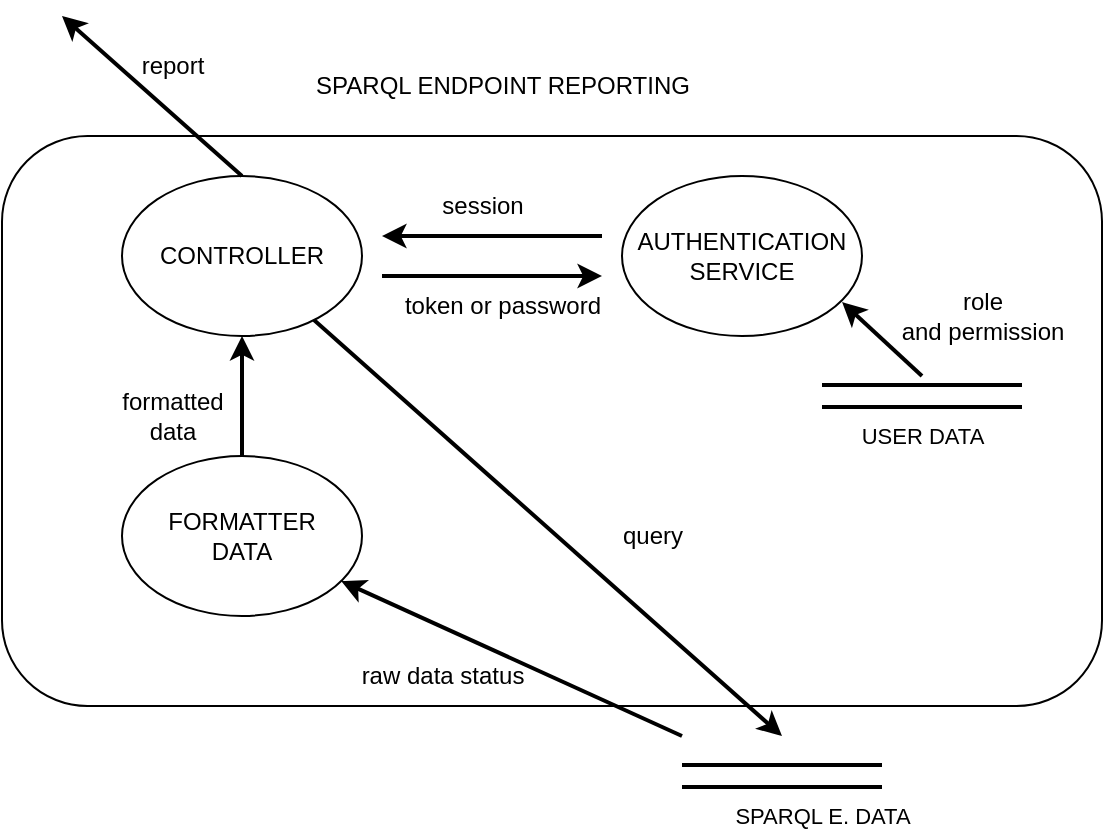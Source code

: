 <mxfile version="20.3.0" type="device"><diagram id="rkX4z0KOLBxQZKT3Q8tU" name="Pagina-1"><mxGraphModel dx="1422" dy="861" grid="1" gridSize="10" guides="1" tooltips="1" connect="1" arrows="1" fold="1" page="0" pageScale="1" pageWidth="900" pageHeight="1600" math="0" shadow="0"><root><mxCell id="0"/><mxCell id="1" parent="0"/><mxCell id="niRyn3npdFDXtJEzN7M7-29" value="&lt;div style=&quot;text-align: justify;&quot;&gt;&lt;br&gt;&lt;/div&gt;" style="rounded=1;whiteSpace=wrap;html=1;align=center;fillColor=none;" vertex="1" parent="1"><mxGeometry x="90" y="300" width="550" height="285" as="geometry"/></mxCell><mxCell id="niRyn3npdFDXtJEzN7M7-14" value="AUTHENTICATION&lt;br&gt;SERVICE" style="ellipse;whiteSpace=wrap;html=1;" vertex="1" parent="1"><mxGeometry x="400" y="320" width="120" height="80" as="geometry"/></mxCell><mxCell id="niRyn3npdFDXtJEzN7M7-37" value="" style="edgeStyle=orthogonalEdgeStyle;rounded=0;orthogonalLoop=1;jettySize=auto;html=1;strokeWidth=2;" edge="1" parent="1" source="niRyn3npdFDXtJEzN7M7-15" target="niRyn3npdFDXtJEzN7M7-32"><mxGeometry relative="1" as="geometry"/></mxCell><mxCell id="niRyn3npdFDXtJEzN7M7-15" value="FORMATTER &lt;br&gt;DATA" style="ellipse;whiteSpace=wrap;html=1;" vertex="1" parent="1"><mxGeometry x="150" y="460" width="120" height="80" as="geometry"/></mxCell><mxCell id="niRyn3npdFDXtJEzN7M7-19" value="" style="shape=link;html=1;rounded=0;strokeWidth=2;width=10;" edge="1" parent="1"><mxGeometry width="100" relative="1" as="geometry"><mxPoint x="430" y="620" as="sourcePoint"/><mxPoint x="530" y="620" as="targetPoint"/></mxGeometry></mxCell><mxCell id="niRyn3npdFDXtJEzN7M7-20" value="SPARQL E. DATA" style="edgeLabel;html=1;align=center;verticalAlign=middle;resizable=0;points=[];" vertex="1" connectable="0" parent="niRyn3npdFDXtJEzN7M7-19"><mxGeometry x="0.4" y="2" relative="1" as="geometry"><mxPoint y="22" as="offset"/></mxGeometry></mxCell><mxCell id="niRyn3npdFDXtJEzN7M7-22" value="" style="endArrow=classic;html=1;rounded=0;strokeWidth=2;" edge="1" parent="1" target="niRyn3npdFDXtJEzN7M7-15"><mxGeometry width="50" height="50" relative="1" as="geometry"><mxPoint x="430" y="600" as="sourcePoint"/><mxPoint x="370.543" y="539.486" as="targetPoint"/></mxGeometry></mxCell><mxCell id="niRyn3npdFDXtJEzN7M7-27" value="" style="shape=link;html=1;rounded=0;strokeWidth=2;width=10;" edge="1" parent="1"><mxGeometry width="100" relative="1" as="geometry"><mxPoint x="500" y="430" as="sourcePoint"/><mxPoint x="600" y="430" as="targetPoint"/></mxGeometry></mxCell><mxCell id="niRyn3npdFDXtJEzN7M7-28" value="USER DATA" style="edgeLabel;html=1;align=center;verticalAlign=middle;resizable=0;points=[];" vertex="1" connectable="0" parent="niRyn3npdFDXtJEzN7M7-27"><mxGeometry x="0.72" y="2" relative="1" as="geometry"><mxPoint x="-36" y="22" as="offset"/></mxGeometry></mxCell><mxCell id="niRyn3npdFDXtJEzN7M7-30" value="SPARQL ENDPOINT REPORTING" style="text;html=1;align=center;verticalAlign=middle;resizable=0;points=[];autosize=1;strokeColor=none;fillColor=none;" vertex="1" parent="1"><mxGeometry x="235" y="260" width="210" height="30" as="geometry"/></mxCell><mxCell id="niRyn3npdFDXtJEzN7M7-32" value="CONTROLLER" style="ellipse;whiteSpace=wrap;html=1;fillColor=none;" vertex="1" parent="1"><mxGeometry x="150" y="320" width="120" height="80" as="geometry"/></mxCell><mxCell id="niRyn3npdFDXtJEzN7M7-34" value="" style="endArrow=classic;html=1;rounded=0;strokeWidth=2;entryX=0.917;entryY=0.788;entryDx=0;entryDy=0;entryPerimeter=0;" edge="1" parent="1" target="niRyn3npdFDXtJEzN7M7-14"><mxGeometry width="50" height="50" relative="1" as="geometry"><mxPoint x="550" y="420" as="sourcePoint"/><mxPoint x="520" y="390" as="targetPoint"/></mxGeometry></mxCell><mxCell id="niRyn3npdFDXtJEzN7M7-39" value="" style="endArrow=classic;html=1;rounded=0;strokeWidth=2;" edge="1" parent="1" source="niRyn3npdFDXtJEzN7M7-32"><mxGeometry width="50" height="50" relative="1" as="geometry"><mxPoint x="450" y="600" as="sourcePoint"/><mxPoint x="480" y="600" as="targetPoint"/></mxGeometry></mxCell><mxCell id="niRyn3npdFDXtJEzN7M7-40" value="token or password" style="text;html=1;align=center;verticalAlign=middle;resizable=0;points=[];autosize=1;strokeColor=none;fillColor=none;" vertex="1" parent="1"><mxGeometry x="280" y="370" width="120" height="30" as="geometry"/></mxCell><mxCell id="niRyn3npdFDXtJEzN7M7-41" value="role &lt;br&gt;and permission" style="text;html=1;align=center;verticalAlign=middle;resizable=0;points=[];autosize=1;strokeColor=none;fillColor=none;" vertex="1" parent="1"><mxGeometry x="530" y="370" width="100" height="40" as="geometry"/></mxCell><mxCell id="niRyn3npdFDXtJEzN7M7-52" value="" style="endArrow=classic;html=1;rounded=0;strokeWidth=2;" edge="1" parent="1"><mxGeometry width="50" height="50" relative="1" as="geometry"><mxPoint x="390" y="350" as="sourcePoint"/><mxPoint x="280" y="350" as="targetPoint"/></mxGeometry></mxCell><mxCell id="niRyn3npdFDXtJEzN7M7-53" value="" style="endArrow=classic;html=1;rounded=0;strokeWidth=2;" edge="1" parent="1"><mxGeometry width="50" height="50" relative="1" as="geometry"><mxPoint x="280" y="370" as="sourcePoint"/><mxPoint x="390" y="370" as="targetPoint"/></mxGeometry></mxCell><mxCell id="niRyn3npdFDXtJEzN7M7-55" value="session" style="text;html=1;align=center;verticalAlign=middle;resizable=0;points=[];autosize=1;strokeColor=none;fillColor=none;" vertex="1" parent="1"><mxGeometry x="300" y="320" width="60" height="30" as="geometry"/></mxCell><mxCell id="niRyn3npdFDXtJEzN7M7-56" value="formatted &lt;br&gt;data" style="text;html=1;align=center;verticalAlign=middle;resizable=0;points=[];autosize=1;strokeColor=none;fillColor=none;" vertex="1" parent="1"><mxGeometry x="140" y="420" width="70" height="40" as="geometry"/></mxCell><mxCell id="niRyn3npdFDXtJEzN7M7-57" value="raw data status" style="text;html=1;align=center;verticalAlign=middle;resizable=0;points=[];autosize=1;strokeColor=none;fillColor=none;" vertex="1" parent="1"><mxGeometry x="260" y="555" width="100" height="30" as="geometry"/></mxCell><mxCell id="niRyn3npdFDXtJEzN7M7-58" value="query" style="text;html=1;align=center;verticalAlign=middle;resizable=0;points=[];autosize=1;strokeColor=none;fillColor=none;" vertex="1" parent="1"><mxGeometry x="390" y="485" width="50" height="30" as="geometry"/></mxCell><mxCell id="niRyn3npdFDXtJEzN7M7-59" value="" style="endArrow=classic;html=1;rounded=0;strokeWidth=2;exitX=0.5;exitY=0;exitDx=0;exitDy=0;" edge="1" parent="1" source="niRyn3npdFDXtJEzN7M7-32"><mxGeometry width="50" height="50" relative="1" as="geometry"><mxPoint x="400" y="440" as="sourcePoint"/><mxPoint x="120" y="240" as="targetPoint"/></mxGeometry></mxCell><mxCell id="niRyn3npdFDXtJEzN7M7-60" value="report" style="text;html=1;align=center;verticalAlign=middle;resizable=0;points=[];autosize=1;strokeColor=none;fillColor=none;" vertex="1" parent="1"><mxGeometry x="150" y="250" width="50" height="30" as="geometry"/></mxCell></root></mxGraphModel></diagram></mxfile>